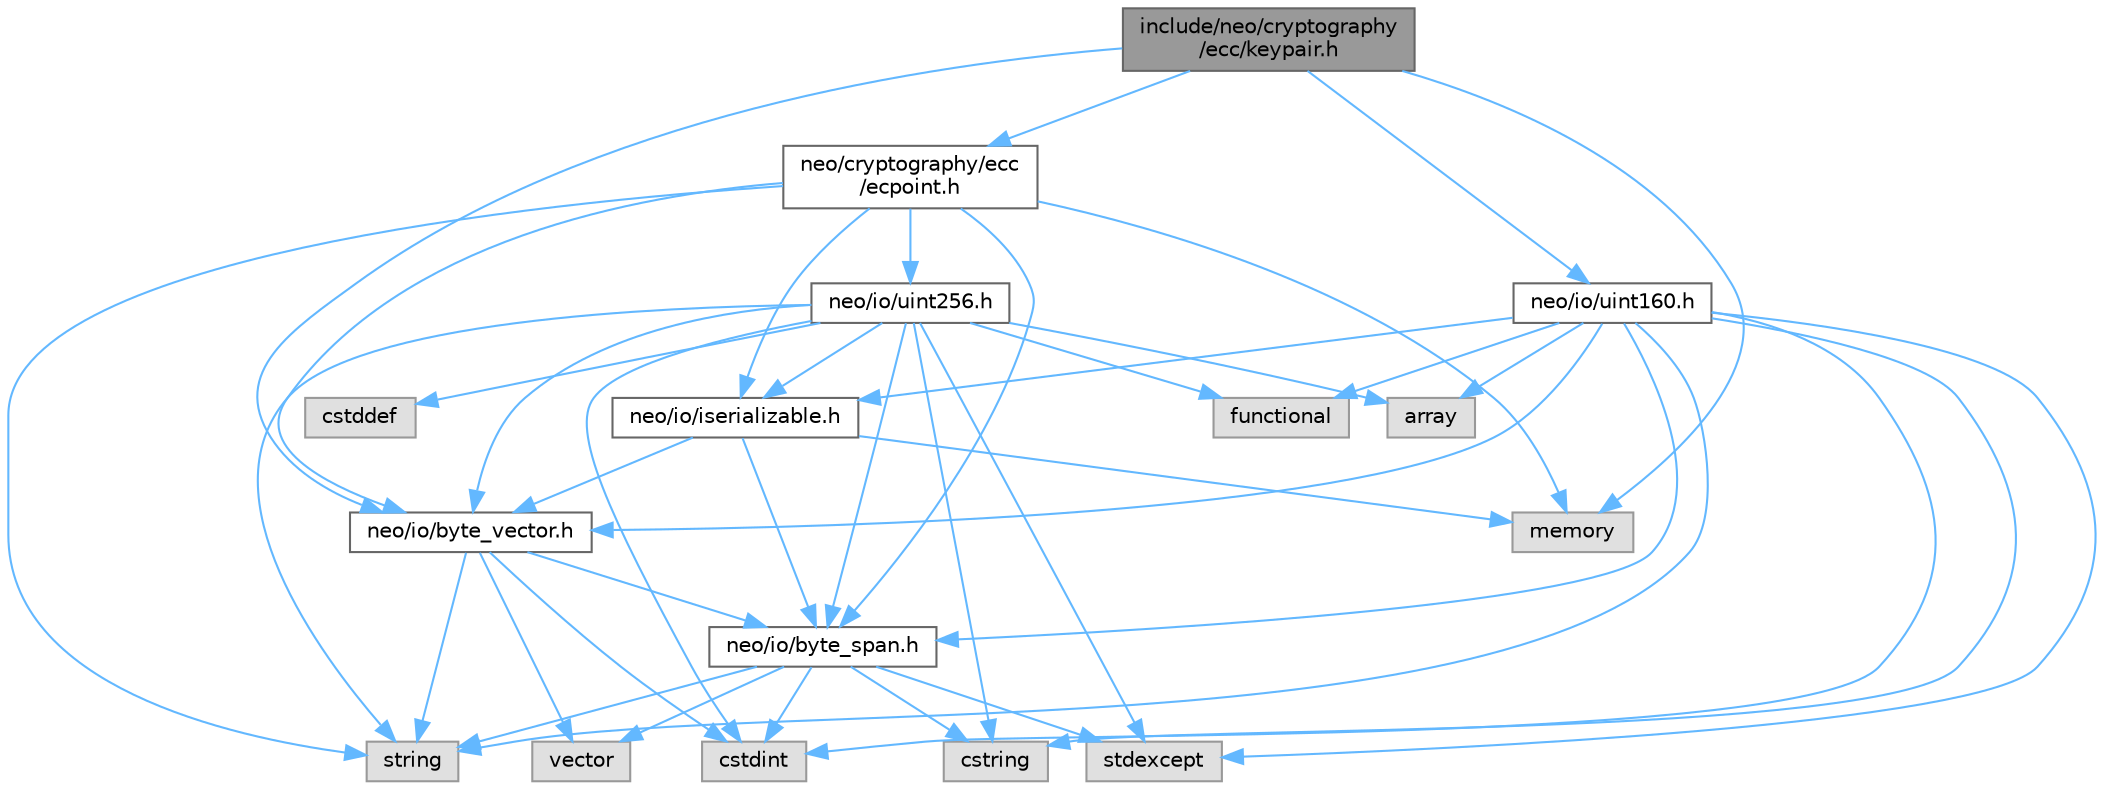 digraph "include/neo/cryptography/ecc/keypair.h"
{
 // LATEX_PDF_SIZE
  bgcolor="transparent";
  edge [fontname=Helvetica,fontsize=10,labelfontname=Helvetica,labelfontsize=10];
  node [fontname=Helvetica,fontsize=10,shape=box,height=0.2,width=0.4];
  Node1 [id="Node000001",label="include/neo/cryptography\l/ecc/keypair.h",height=0.2,width=0.4,color="gray40", fillcolor="grey60", style="filled", fontcolor="black",tooltip=" "];
  Node1 -> Node2 [id="edge42_Node000001_Node000002",color="steelblue1",style="solid",tooltip=" "];
  Node2 [id="Node000002",label="neo/cryptography/ecc\l/ecpoint.h",height=0.2,width=0.4,color="grey40", fillcolor="white", style="filled",URL="$ecpoint_8h.html",tooltip=" "];
  Node2 -> Node3 [id="edge43_Node000002_Node000003",color="steelblue1",style="solid",tooltip=" "];
  Node3 [id="Node000003",label="neo/io/byte_span.h",height=0.2,width=0.4,color="grey40", fillcolor="white", style="filled",URL="$io_2byte__span_8h.html",tooltip=" "];
  Node3 -> Node4 [id="edge44_Node000003_Node000004",color="steelblue1",style="solid",tooltip=" "];
  Node4 [id="Node000004",label="cstdint",height=0.2,width=0.4,color="grey60", fillcolor="#E0E0E0", style="filled",tooltip=" "];
  Node3 -> Node5 [id="edge45_Node000003_Node000005",color="steelblue1",style="solid",tooltip=" "];
  Node5 [id="Node000005",label="cstring",height=0.2,width=0.4,color="grey60", fillcolor="#E0E0E0", style="filled",tooltip=" "];
  Node3 -> Node6 [id="edge46_Node000003_Node000006",color="steelblue1",style="solid",tooltip=" "];
  Node6 [id="Node000006",label="stdexcept",height=0.2,width=0.4,color="grey60", fillcolor="#E0E0E0", style="filled",tooltip=" "];
  Node3 -> Node7 [id="edge47_Node000003_Node000007",color="steelblue1",style="solid",tooltip=" "];
  Node7 [id="Node000007",label="string",height=0.2,width=0.4,color="grey60", fillcolor="#E0E0E0", style="filled",tooltip=" "];
  Node3 -> Node8 [id="edge48_Node000003_Node000008",color="steelblue1",style="solid",tooltip=" "];
  Node8 [id="Node000008",label="vector",height=0.2,width=0.4,color="grey60", fillcolor="#E0E0E0", style="filled",tooltip=" "];
  Node2 -> Node9 [id="edge49_Node000002_Node000009",color="steelblue1",style="solid",tooltip=" "];
  Node9 [id="Node000009",label="neo/io/byte_vector.h",height=0.2,width=0.4,color="grey40", fillcolor="white", style="filled",URL="$io_2byte__vector_8h.html",tooltip=" "];
  Node9 -> Node3 [id="edge50_Node000009_Node000003",color="steelblue1",style="solid",tooltip=" "];
  Node9 -> Node4 [id="edge51_Node000009_Node000004",color="steelblue1",style="solid",tooltip=" "];
  Node9 -> Node7 [id="edge52_Node000009_Node000007",color="steelblue1",style="solid",tooltip=" "];
  Node9 -> Node8 [id="edge53_Node000009_Node000008",color="steelblue1",style="solid",tooltip=" "];
  Node2 -> Node10 [id="edge54_Node000002_Node000010",color="steelblue1",style="solid",tooltip=" "];
  Node10 [id="Node000010",label="neo/io/iserializable.h",height=0.2,width=0.4,color="grey40", fillcolor="white", style="filled",URL="$iserializable_8h.html",tooltip=" "];
  Node10 -> Node3 [id="edge55_Node000010_Node000003",color="steelblue1",style="solid",tooltip=" "];
  Node10 -> Node9 [id="edge56_Node000010_Node000009",color="steelblue1",style="solid",tooltip=" "];
  Node10 -> Node11 [id="edge57_Node000010_Node000011",color="steelblue1",style="solid",tooltip=" "];
  Node11 [id="Node000011",label="memory",height=0.2,width=0.4,color="grey60", fillcolor="#E0E0E0", style="filled",tooltip=" "];
  Node2 -> Node12 [id="edge58_Node000002_Node000012",color="steelblue1",style="solid",tooltip=" "];
  Node12 [id="Node000012",label="neo/io/uint256.h",height=0.2,width=0.4,color="grey40", fillcolor="white", style="filled",URL="$uint256_8h.html",tooltip=" "];
  Node12 -> Node3 [id="edge59_Node000012_Node000003",color="steelblue1",style="solid",tooltip=" "];
  Node12 -> Node9 [id="edge60_Node000012_Node000009",color="steelblue1",style="solid",tooltip=" "];
  Node12 -> Node10 [id="edge61_Node000012_Node000010",color="steelblue1",style="solid",tooltip=" "];
  Node12 -> Node13 [id="edge62_Node000012_Node000013",color="steelblue1",style="solid",tooltip=" "];
  Node13 [id="Node000013",label="array",height=0.2,width=0.4,color="grey60", fillcolor="#E0E0E0", style="filled",tooltip=" "];
  Node12 -> Node14 [id="edge63_Node000012_Node000014",color="steelblue1",style="solid",tooltip=" "];
  Node14 [id="Node000014",label="cstddef",height=0.2,width=0.4,color="grey60", fillcolor="#E0E0E0", style="filled",tooltip=" "];
  Node12 -> Node4 [id="edge64_Node000012_Node000004",color="steelblue1",style="solid",tooltip=" "];
  Node12 -> Node5 [id="edge65_Node000012_Node000005",color="steelblue1",style="solid",tooltip=" "];
  Node12 -> Node15 [id="edge66_Node000012_Node000015",color="steelblue1",style="solid",tooltip=" "];
  Node15 [id="Node000015",label="functional",height=0.2,width=0.4,color="grey60", fillcolor="#E0E0E0", style="filled",tooltip=" "];
  Node12 -> Node6 [id="edge67_Node000012_Node000006",color="steelblue1",style="solid",tooltip=" "];
  Node12 -> Node7 [id="edge68_Node000012_Node000007",color="steelblue1",style="solid",tooltip=" "];
  Node2 -> Node11 [id="edge69_Node000002_Node000011",color="steelblue1",style="solid",tooltip=" "];
  Node2 -> Node7 [id="edge70_Node000002_Node000007",color="steelblue1",style="solid",tooltip=" "];
  Node1 -> Node9 [id="edge71_Node000001_Node000009",color="steelblue1",style="solid",tooltip=" "];
  Node1 -> Node16 [id="edge72_Node000001_Node000016",color="steelblue1",style="solid",tooltip=" "];
  Node16 [id="Node000016",label="neo/io/uint160.h",height=0.2,width=0.4,color="grey40", fillcolor="white", style="filled",URL="$uint160_8h.html",tooltip=" "];
  Node16 -> Node3 [id="edge73_Node000016_Node000003",color="steelblue1",style="solid",tooltip=" "];
  Node16 -> Node9 [id="edge74_Node000016_Node000009",color="steelblue1",style="solid",tooltip=" "];
  Node16 -> Node10 [id="edge75_Node000016_Node000010",color="steelblue1",style="solid",tooltip=" "];
  Node16 -> Node13 [id="edge76_Node000016_Node000013",color="steelblue1",style="solid",tooltip=" "];
  Node16 -> Node4 [id="edge77_Node000016_Node000004",color="steelblue1",style="solid",tooltip=" "];
  Node16 -> Node5 [id="edge78_Node000016_Node000005",color="steelblue1",style="solid",tooltip=" "];
  Node16 -> Node15 [id="edge79_Node000016_Node000015",color="steelblue1",style="solid",tooltip=" "];
  Node16 -> Node6 [id="edge80_Node000016_Node000006",color="steelblue1",style="solid",tooltip=" "];
  Node16 -> Node7 [id="edge81_Node000016_Node000007",color="steelblue1",style="solid",tooltip=" "];
  Node1 -> Node11 [id="edge82_Node000001_Node000011",color="steelblue1",style="solid",tooltip=" "];
}
